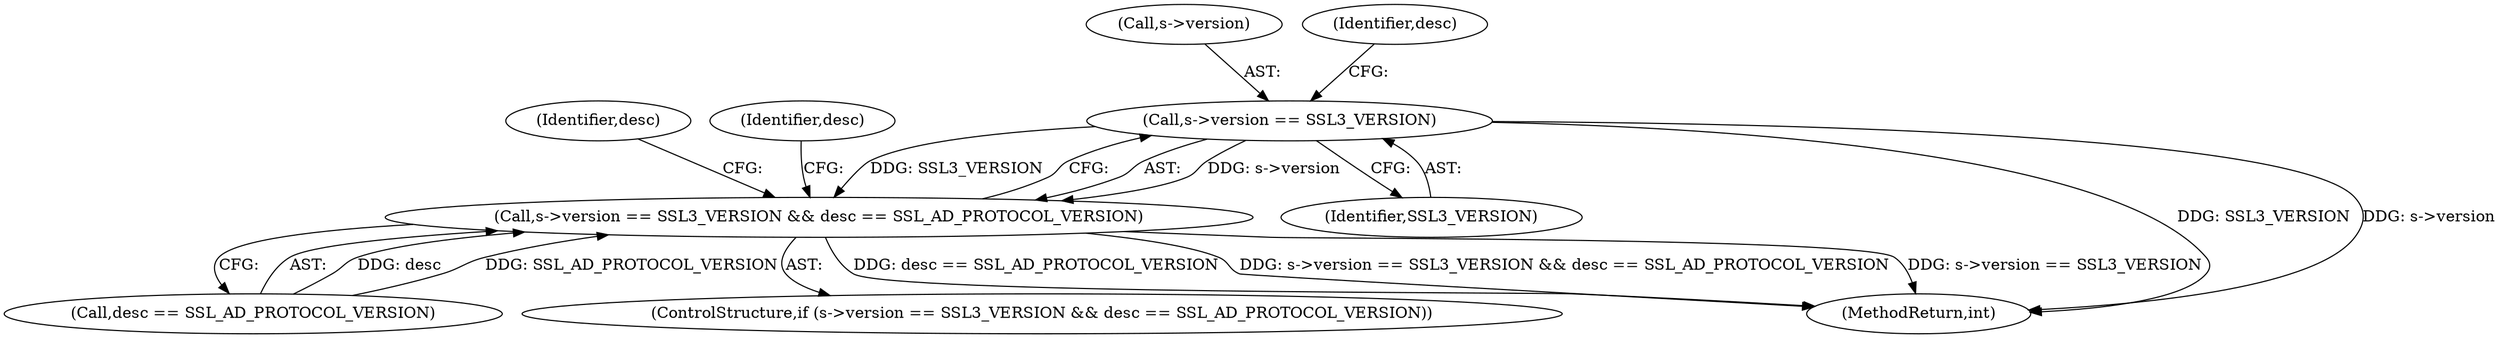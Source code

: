 digraph "0_openssl_e9bbefbf0f24c57645e7ad6a5a71ae649d18ac8e_1@pointer" {
"1000114" [label="(Call,s->version == SSL3_VERSION)"];
"1000113" [label="(Call,s->version == SSL3_VERSION && desc == SSL_AD_PROTOCOL_VERSION)"];
"1000118" [label="(Identifier,SSL3_VERSION)"];
"1000114" [label="(Call,s->version == SSL3_VERSION)"];
"1000123" [label="(Identifier,desc)"];
"1000113" [label="(Call,s->version == SSL3_VERSION && desc == SSL_AD_PROTOCOL_VERSION)"];
"1000112" [label="(ControlStructure,if (s->version == SSL3_VERSION && desc == SSL_AD_PROTOCOL_VERSION))"];
"1000115" [label="(Call,s->version)"];
"1000175" [label="(MethodReturn,int)"];
"1000119" [label="(Call,desc == SSL_AD_PROTOCOL_VERSION)"];
"1000120" [label="(Identifier,desc)"];
"1000127" [label="(Identifier,desc)"];
"1000114" -> "1000113"  [label="AST: "];
"1000114" -> "1000118"  [label="CFG: "];
"1000115" -> "1000114"  [label="AST: "];
"1000118" -> "1000114"  [label="AST: "];
"1000120" -> "1000114"  [label="CFG: "];
"1000113" -> "1000114"  [label="CFG: "];
"1000114" -> "1000175"  [label="DDG: SSL3_VERSION"];
"1000114" -> "1000175"  [label="DDG: s->version"];
"1000114" -> "1000113"  [label="DDG: s->version"];
"1000114" -> "1000113"  [label="DDG: SSL3_VERSION"];
"1000113" -> "1000112"  [label="AST: "];
"1000113" -> "1000119"  [label="CFG: "];
"1000119" -> "1000113"  [label="AST: "];
"1000123" -> "1000113"  [label="CFG: "];
"1000127" -> "1000113"  [label="CFG: "];
"1000113" -> "1000175"  [label="DDG: s->version == SSL3_VERSION"];
"1000113" -> "1000175"  [label="DDG: desc == SSL_AD_PROTOCOL_VERSION"];
"1000113" -> "1000175"  [label="DDG: s->version == SSL3_VERSION && desc == SSL_AD_PROTOCOL_VERSION"];
"1000119" -> "1000113"  [label="DDG: desc"];
"1000119" -> "1000113"  [label="DDG: SSL_AD_PROTOCOL_VERSION"];
}
